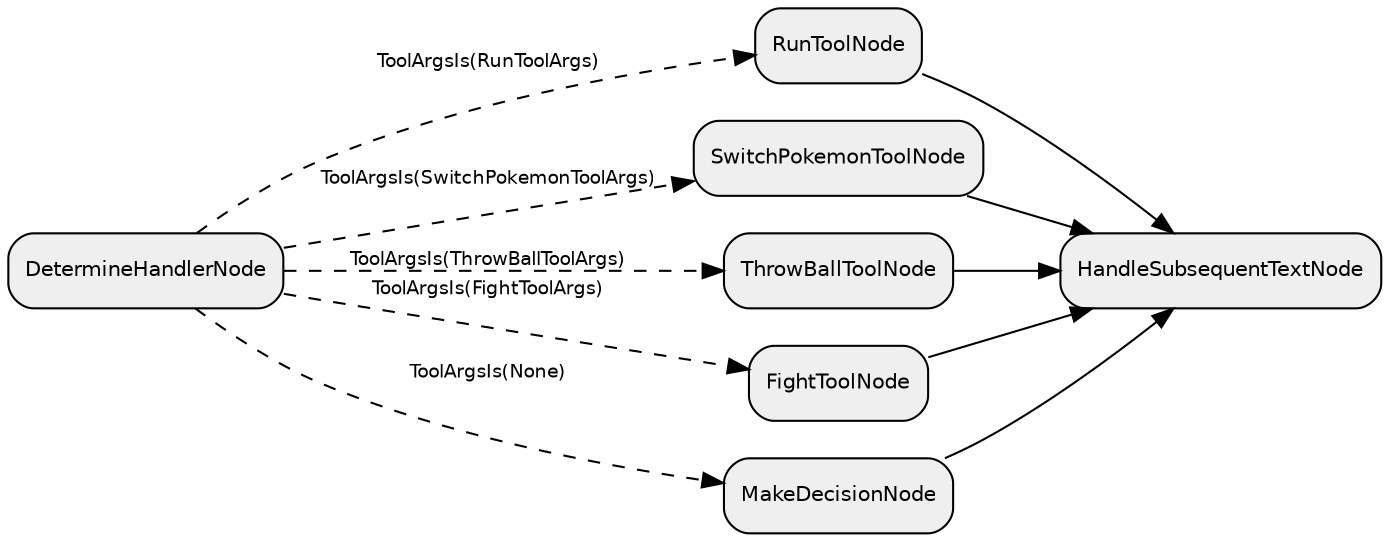 digraph "subflow_bgcx8t9WlnR30iGpjuKzP" {
  rankdir=LR;
  compound=true;
  node [shape=box, style="rounded,filled", fillcolor="#EFEFEF", fontname="Helvetica", fontsize=10];
  edge [fontname="Helvetica", fontsize=9];
  "4jbtwgv84jy0yllx6U19P" [label="RunToolNode"];
  pD9E0OfCDx9E7EKKE7vBI [label="SwitchPokemonToolNode"];
  uIy4UzPeBODECk1nVv3pm [label="DetermineHandlerNode"];
  "3d2vHDxQClEj7g3Ijr5e9" [label="ThrowBallToolNode"];
  Skd8skd6Zf08bUeNeKlS0 [label="HandleSubsequentTextNode"];
  aqiOQYI5X0HHl9wN9244T [label="FightToolNode"];
  ZsachYo3ULuG04Z6YrOu0 [label="MakeDecisionNode"];
  uIy4UzPeBODECk1nVv3pm -> ZsachYo3ULuG04Z6YrOu0 [style="dashed", label="ToolArgsIs(None)"];
  uIy4UzPeBODECk1nVv3pm -> aqiOQYI5X0HHl9wN9244T [style="dashed", label="ToolArgsIs(FightToolArgs)"];
  uIy4UzPeBODECk1nVv3pm -> pD9E0OfCDx9E7EKKE7vBI [style="dashed", label="ToolArgsIs(SwitchPokemonToolArgs)"];
  uIy4UzPeBODECk1nVv3pm -> "3d2vHDxQClEj7g3Ijr5e9" [style="dashed", label="ToolArgsIs(ThrowBallToolArgs)"];
  uIy4UzPeBODECk1nVv3pm -> "4jbtwgv84jy0yllx6U19P" [style="dashed", label="ToolArgsIs(RunToolArgs)"];
  aqiOQYI5X0HHl9wN9244T -> Skd8skd6Zf08bUeNeKlS0 [style="solid"];
  pD9E0OfCDx9E7EKKE7vBI -> Skd8skd6Zf08bUeNeKlS0 [style="solid"];
  "3d2vHDxQClEj7g3Ijr5e9" -> Skd8skd6Zf08bUeNeKlS0 [style="solid"];
  "4jbtwgv84jy0yllx6U19P" -> Skd8skd6Zf08bUeNeKlS0 [style="solid"];
  ZsachYo3ULuG04Z6YrOu0 -> Skd8skd6Zf08bUeNeKlS0 [style="solid"];
}
